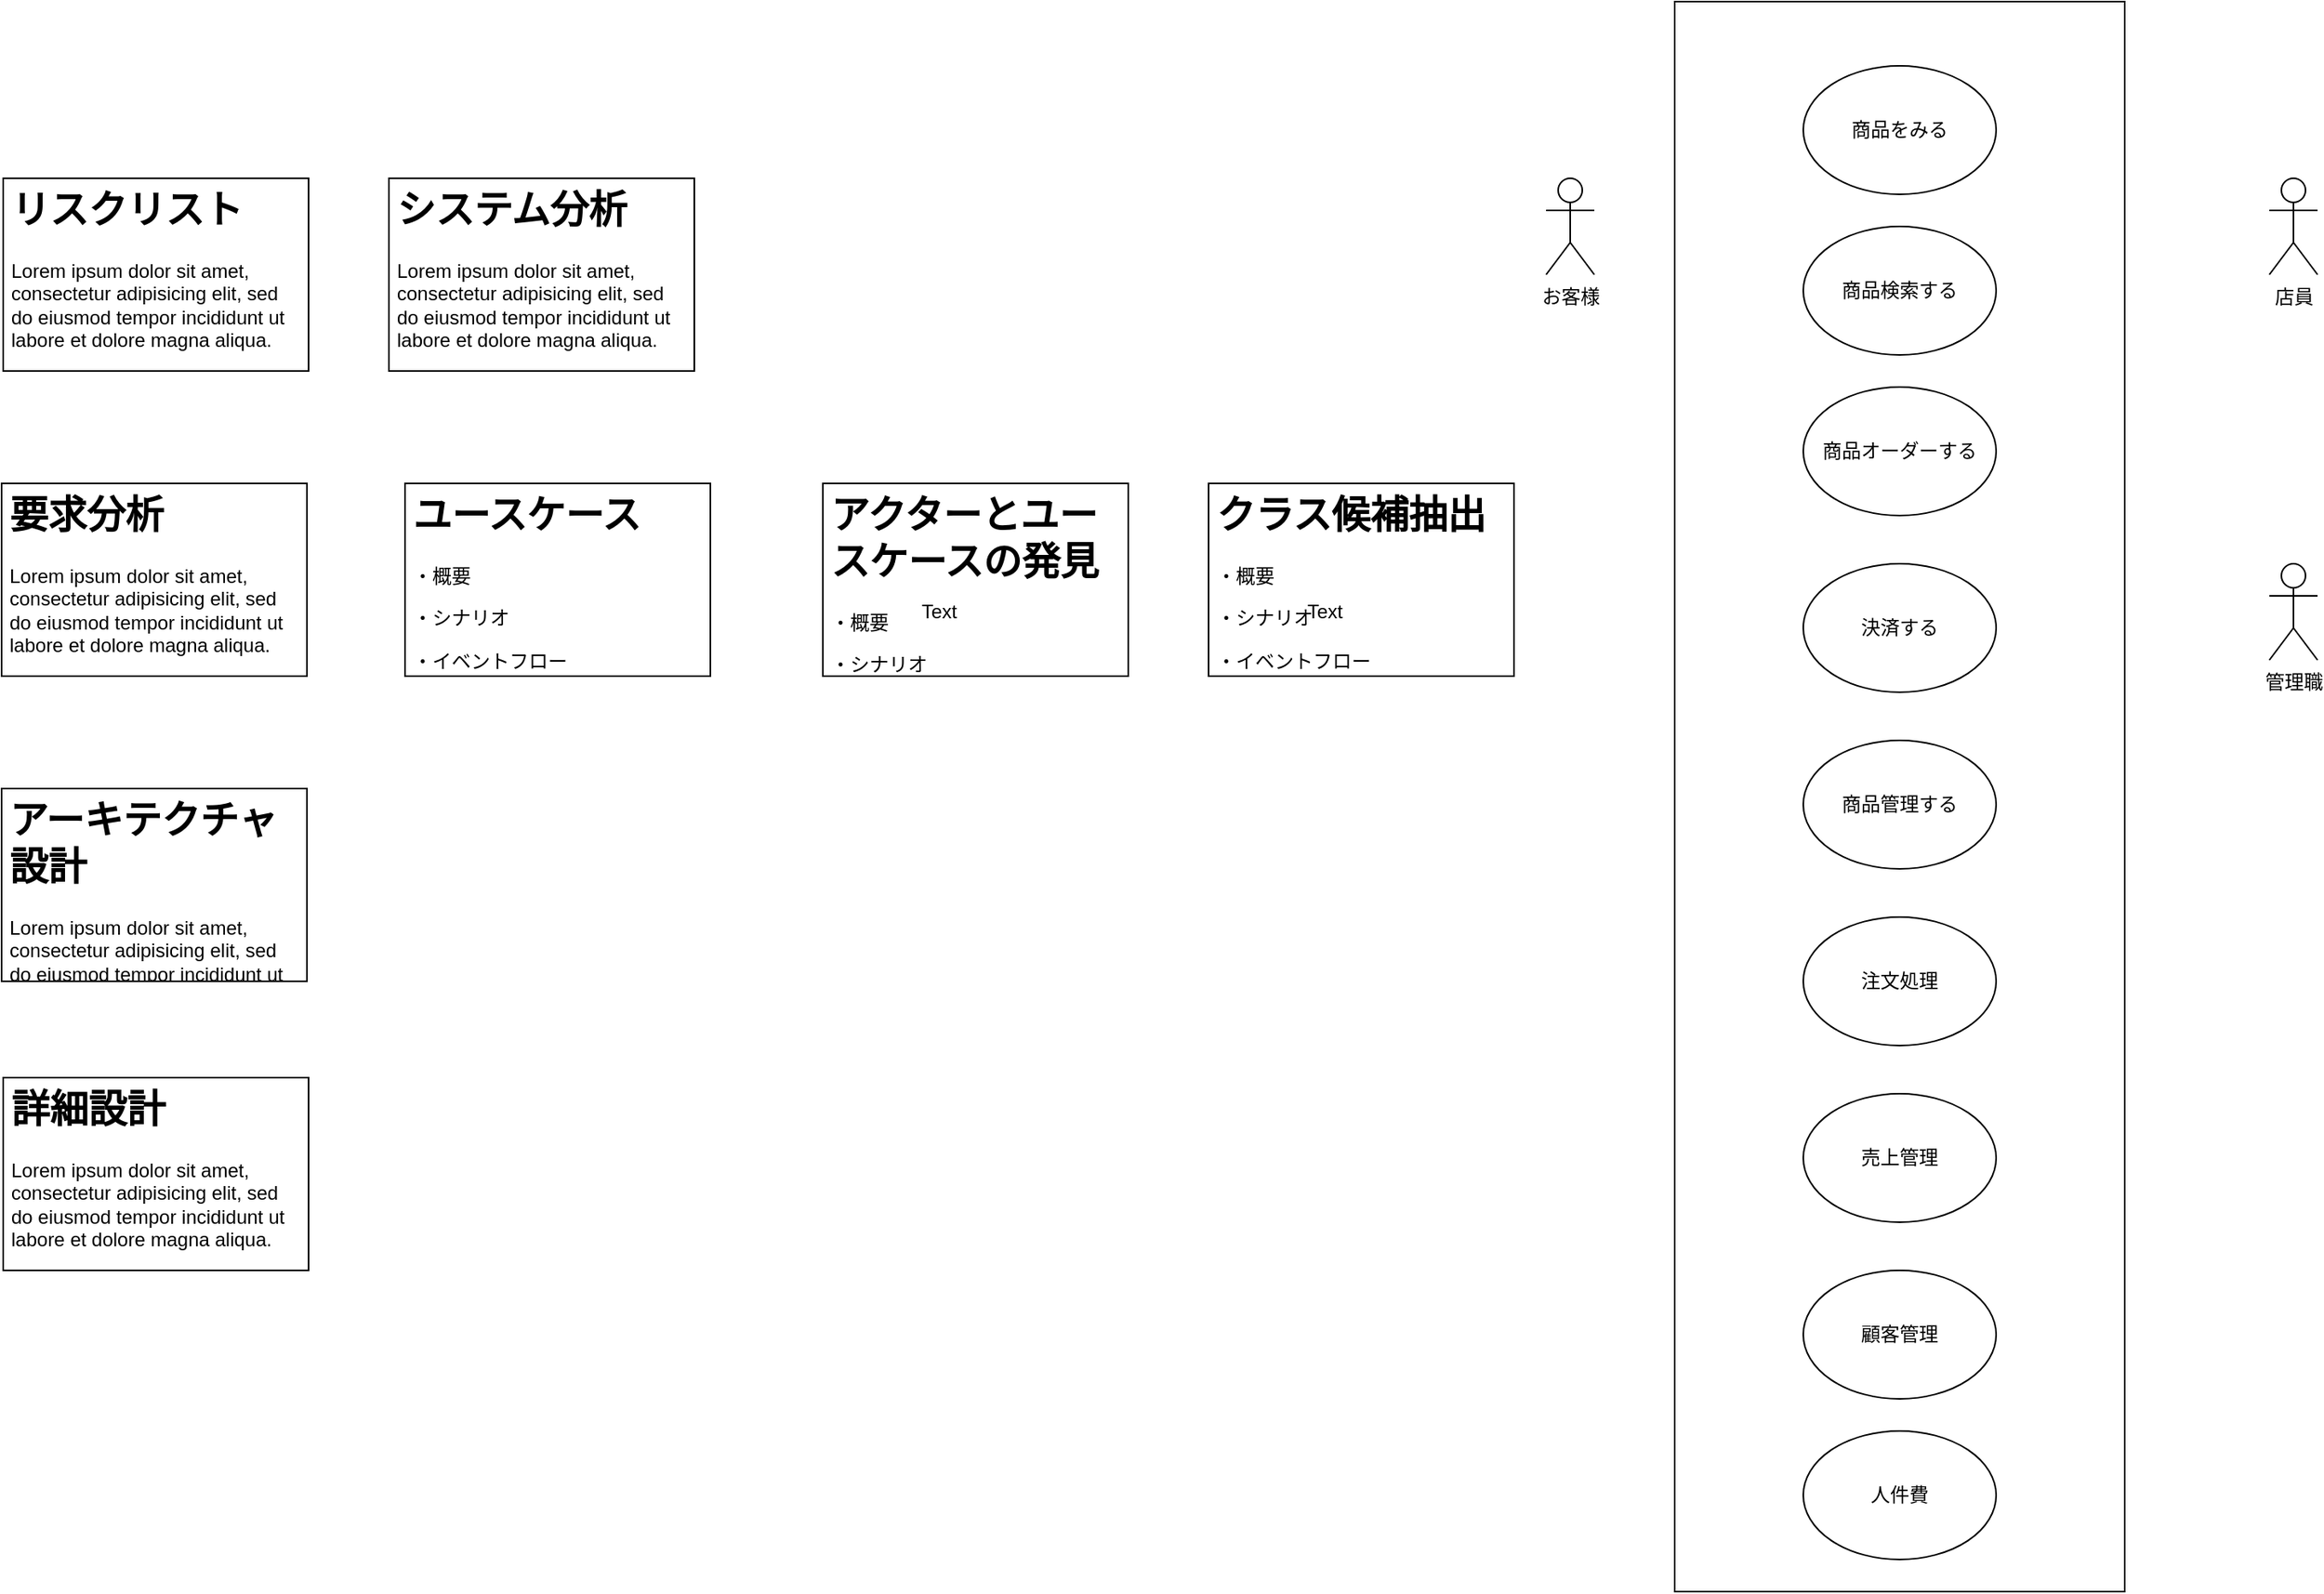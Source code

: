 <mxfile version="14.1.8" type="device" pages="5"><diagram id="RD39LlbP6N74SqBgl2XR" name="ユースケース検討"><mxGraphModel dx="2374" dy="1703" grid="1" gridSize="10" guides="1" tooltips="1" connect="1" arrows="1" fold="1" page="1" pageScale="1" pageWidth="827" pageHeight="1169" math="0" shadow="0"><root><mxCell id="Th6NA7-Ue06CJlFIZK2E-0"/><mxCell id="Th6NA7-Ue06CJlFIZK2E-1" parent="Th6NA7-Ue06CJlFIZK2E-0"/><mxCell id="Th6NA7-Ue06CJlFIZK2E-2" value="&lt;h1&gt;リスクリスト&lt;/h1&gt;&lt;p&gt;Lorem ipsum dolor sit amet, consectetur adipisicing elit, sed do eiusmod tempor incididunt ut labore et dolore magna aliqua.&lt;/p&gt;" style="text;html=1;spacing=5;spacingTop=-20;whiteSpace=wrap;overflow=hidden;rounded=0;strokeColor=#000000;" parent="Th6NA7-Ue06CJlFIZK2E-1" vertex="1"><mxGeometry x="320" y="360" width="190" height="120" as="geometry"/></mxCell><mxCell id="Th6NA7-Ue06CJlFIZK2E-3" value="&lt;h1&gt;要求分析&lt;/h1&gt;&lt;p&gt;Lorem ipsum dolor sit amet, consectetur adipisicing elit, sed do eiusmod tempor incididunt ut labore et dolore magna aliqua.&lt;/p&gt;" style="text;html=1;spacing=5;spacingTop=-20;whiteSpace=wrap;overflow=hidden;rounded=0;strokeColor=#000000;" parent="Th6NA7-Ue06CJlFIZK2E-1" vertex="1"><mxGeometry x="319" y="550" width="190" height="120" as="geometry"/></mxCell><mxCell id="Th6NA7-Ue06CJlFIZK2E-4" value="&lt;h1&gt;システム分析&lt;/h1&gt;&lt;p&gt;Lorem ipsum dolor sit amet, consectetur adipisicing elit, sed do eiusmod tempor incididunt ut labore et dolore magna aliqua.&lt;/p&gt;" style="text;html=1;spacing=5;spacingTop=-20;whiteSpace=wrap;overflow=hidden;rounded=0;strokeColor=#000000;" parent="Th6NA7-Ue06CJlFIZK2E-1" vertex="1"><mxGeometry x="560" y="360" width="190" height="120" as="geometry"/></mxCell><mxCell id="Th6NA7-Ue06CJlFIZK2E-5" value="&lt;h1&gt;アーキテクチャ設計&lt;/h1&gt;&lt;p&gt;Lorem ipsum dolor sit amet, consectetur adipisicing elit, sed do eiusmod tempor incididunt ut labore et dolore magna aliqua.&lt;/p&gt;" style="text;html=1;spacing=5;spacingTop=-20;whiteSpace=wrap;overflow=hidden;rounded=0;strokeColor=#000000;" parent="Th6NA7-Ue06CJlFIZK2E-1" vertex="1"><mxGeometry x="319" y="740" width="190" height="120" as="geometry"/></mxCell><mxCell id="Th6NA7-Ue06CJlFIZK2E-6" value="&lt;h1&gt;詳細設計&lt;/h1&gt;&lt;p&gt;Lorem ipsum dolor sit amet, consectetur adipisicing elit, sed do eiusmod tempor incididunt ut labore et dolore magna aliqua.&lt;/p&gt;" style="text;html=1;spacing=5;spacingTop=-20;whiteSpace=wrap;overflow=hidden;rounded=0;strokeColor=#000000;" parent="Th6NA7-Ue06CJlFIZK2E-1" vertex="1"><mxGeometry x="320" y="920" width="190" height="120" as="geometry"/></mxCell><mxCell id="Th6NA7-Ue06CJlFIZK2E-7" value="&lt;h1&gt;ユースケース&lt;/h1&gt;&lt;p&gt;・概要&lt;/p&gt;&lt;p&gt;・シナリオ&lt;/p&gt;&lt;p&gt;・イベントフロー&lt;/p&gt;" style="text;html=1;spacing=5;spacingTop=-20;whiteSpace=wrap;overflow=hidden;rounded=0;strokeColor=#000000;" parent="Th6NA7-Ue06CJlFIZK2E-1" vertex="1"><mxGeometry x="570" y="550" width="190" height="120" as="geometry"/></mxCell><mxCell id="Th6NA7-Ue06CJlFIZK2E-8" value="&lt;h1&gt;アクターとユースケースの発見&lt;/h1&gt;&lt;p&gt;・概要&lt;/p&gt;&lt;p&gt;・シナリオ&lt;/p&gt;&lt;p&gt;・イベントフロー&lt;/p&gt;" style="text;html=1;spacing=5;spacingTop=-20;whiteSpace=wrap;overflow=hidden;rounded=0;strokeColor=#000000;" parent="Th6NA7-Ue06CJlFIZK2E-1" vertex="1"><mxGeometry x="830" y="550" width="190" height="120" as="geometry"/></mxCell><mxCell id="Th6NA7-Ue06CJlFIZK2E-9" value="Text" style="text;html=1;align=center;verticalAlign=middle;resizable=0;points=[];autosize=1;" parent="Th6NA7-Ue06CJlFIZK2E-8" vertex="1"><mxGeometry x="52" y="70" width="40" height="20" as="geometry"/></mxCell><mxCell id="Th6NA7-Ue06CJlFIZK2E-10" value="&lt;h1&gt;クラス候補抽出&lt;/h1&gt;&lt;p&gt;・概要&lt;/p&gt;&lt;p&gt;・シナリオ&lt;/p&gt;&lt;p&gt;・イベントフロー&lt;/p&gt;" style="text;html=1;spacing=5;spacingTop=-20;whiteSpace=wrap;overflow=hidden;rounded=0;strokeColor=#000000;" parent="Th6NA7-Ue06CJlFIZK2E-1" vertex="1"><mxGeometry x="1070" y="550" width="190" height="120" as="geometry"/></mxCell><mxCell id="Th6NA7-Ue06CJlFIZK2E-11" value="Text" style="text;html=1;align=center;verticalAlign=middle;resizable=0;points=[];autosize=1;" parent="Th6NA7-Ue06CJlFIZK2E-10" vertex="1"><mxGeometry x="52" y="70" width="40" height="20" as="geometry"/></mxCell><mxCell id="p2moLHpeWkS5xHfo95Si-0" value="お客様" style="shape=umlActor;verticalLabelPosition=bottom;verticalAlign=top;html=1;outlineConnect=0;" vertex="1" parent="Th6NA7-Ue06CJlFIZK2E-1"><mxGeometry x="1280" y="360" width="30" height="60" as="geometry"/></mxCell><mxCell id="p2moLHpeWkS5xHfo95Si-1" value="店員" style="shape=umlActor;verticalLabelPosition=bottom;verticalAlign=top;html=1;outlineConnect=0;" vertex="1" parent="Th6NA7-Ue06CJlFIZK2E-1"><mxGeometry x="1730" y="360" width="30" height="60" as="geometry"/></mxCell><mxCell id="p2moLHpeWkS5xHfo95Si-2" value="" style="rounded=0;whiteSpace=wrap;html=1;" vertex="1" parent="Th6NA7-Ue06CJlFIZK2E-1"><mxGeometry x="1360" y="250" width="280" height="990" as="geometry"/></mxCell><mxCell id="p2moLHpeWkS5xHfo95Si-3" value="商品をみる" style="ellipse;whiteSpace=wrap;html=1;" vertex="1" parent="Th6NA7-Ue06CJlFIZK2E-1"><mxGeometry x="1440" y="290" width="120" height="80" as="geometry"/></mxCell><mxCell id="p2moLHpeWkS5xHfo95Si-4" value="商品検索する" style="ellipse;whiteSpace=wrap;html=1;" vertex="1" parent="Th6NA7-Ue06CJlFIZK2E-1"><mxGeometry x="1440" y="390" width="120" height="80" as="geometry"/></mxCell><mxCell id="p2moLHpeWkS5xHfo95Si-5" value="商品オーダーする" style="ellipse;whiteSpace=wrap;html=1;" vertex="1" parent="Th6NA7-Ue06CJlFIZK2E-1"><mxGeometry x="1440" y="490" width="120" height="80" as="geometry"/></mxCell><mxCell id="p2moLHpeWkS5xHfo95Si-6" value="商品管理する" style="ellipse;whiteSpace=wrap;html=1;" vertex="1" parent="Th6NA7-Ue06CJlFIZK2E-1"><mxGeometry x="1440" y="710" width="120" height="80" as="geometry"/></mxCell><mxCell id="p2moLHpeWkS5xHfo95Si-7" value="決済する" style="ellipse;whiteSpace=wrap;html=1;" vertex="1" parent="Th6NA7-Ue06CJlFIZK2E-1"><mxGeometry x="1440" y="600" width="120" height="80" as="geometry"/></mxCell><mxCell id="p2moLHpeWkS5xHfo95Si-8" value="注文処理" style="ellipse;whiteSpace=wrap;html=1;" vertex="1" parent="Th6NA7-Ue06CJlFIZK2E-1"><mxGeometry x="1440" y="820" width="120" height="80" as="geometry"/></mxCell><mxCell id="p2moLHpeWkS5xHfo95Si-10" value="売上管理" style="ellipse;whiteSpace=wrap;html=1;" vertex="1" parent="Th6NA7-Ue06CJlFIZK2E-1"><mxGeometry x="1440" y="930" width="120" height="80" as="geometry"/></mxCell><mxCell id="p2moLHpeWkS5xHfo95Si-11" value="顧客管理" style="ellipse;whiteSpace=wrap;html=1;" vertex="1" parent="Th6NA7-Ue06CJlFIZK2E-1"><mxGeometry x="1440" y="1040" width="120" height="80" as="geometry"/></mxCell><mxCell id="p2moLHpeWkS5xHfo95Si-12" value="人件費" style="ellipse;whiteSpace=wrap;html=1;" vertex="1" parent="Th6NA7-Ue06CJlFIZK2E-1"><mxGeometry x="1440" y="1140" width="120" height="80" as="geometry"/></mxCell><mxCell id="p2moLHpeWkS5xHfo95Si-13" value="管理職" style="shape=umlActor;verticalLabelPosition=bottom;verticalAlign=top;html=1;outlineConnect=0;" vertex="1" parent="Th6NA7-Ue06CJlFIZK2E-1"><mxGeometry x="1730" y="600" width="30" height="60" as="geometry"/></mxCell></root></mxGraphModel></diagram><diagram id="bQgYYQNX-nxQiU0Z4Wsd" name="概念モデル作成（イメージマップ）"><mxGraphModel dx="858" dy="1642" grid="1" gridSize="10" guides="1" tooltips="1" connect="1" arrows="1" fold="1" page="1" pageScale="1" pageWidth="827" pageHeight="1169" math="0" shadow="0"><root><mxCell id="-ZCvLBMvEUweTRKo6Fgd-0"/><mxCell id="-ZCvLBMvEUweTRKo6Fgd-1" parent="-ZCvLBMvEUweTRKo6Fgd-0"/></root></mxGraphModel></diagram><diagram id="UgQ-yUAo2XDvUaQYbGQy" name="要求要件定義"><mxGraphModel dx="2910" dy="1990" grid="1" gridSize="10" guides="1" tooltips="1" connect="1" arrows="1" fold="1" page="1" pageScale="1" pageWidth="827" pageHeight="1169" math="0" shadow="0"><root><mxCell id="0"/><mxCell id="1" parent="0"/><mxCell id="Ky1OyraRm_GsjDHwnzpl-3" value="" style="edgeStyle=orthogonalEdgeStyle;rounded=0;orthogonalLoop=1;jettySize=auto;html=1;" parent="1" source="Ky1OyraRm_GsjDHwnzpl-1" target="Ky1OyraRm_GsjDHwnzpl-2" edge="1"><mxGeometry relative="1" as="geometry"/></mxCell><mxCell id="Ky1OyraRm_GsjDHwnzpl-1" value="&lt;h1&gt;Web POS System&lt;/h1&gt;&lt;p&gt;Lorem ipsum dolor sit amet, consectetur adipisicing elit, sed do eiusmod tempor incididunt ut labore et dolore magna aliqua.&lt;/p&gt;" style="text;html=1;spacing=5;spacingTop=-20;whiteSpace=wrap;overflow=hidden;rounded=0;strokeColor=#000000;" parent="1" vertex="1"><mxGeometry x="30" y="30" width="190" height="120" as="geometry"/></mxCell><mxCell id="Ky1OyraRm_GsjDHwnzpl-5" value="" style="edgeStyle=orthogonalEdgeStyle;rounded=0;orthogonalLoop=1;jettySize=auto;html=1;" parent="1" source="Ky1OyraRm_GsjDHwnzpl-2" target="Ky1OyraRm_GsjDHwnzpl-4" edge="1"><mxGeometry relative="1" as="geometry"/></mxCell><mxCell id="Ky1OyraRm_GsjDHwnzpl-2" value="&lt;h1&gt;ブラウザUIで稼働するPOSシステムの開発&lt;/h1&gt;&lt;p&gt;Lorem ipsum dolor sit amet, consectetur adipisicing elit, sed do eiusmod tempor incididunt ut labore et dolore magna aliqua.&lt;/p&gt;" style="text;html=1;spacing=5;spacingTop=-20;whiteSpace=wrap;overflow=hidden;rounded=0;strokeColor=#000000;" parent="1" vertex="1"><mxGeometry x="30" y="230" width="190" height="120" as="geometry"/></mxCell><mxCell id="Ky1OyraRm_GsjDHwnzpl-7" value="" style="edgeStyle=orthogonalEdgeStyle;rounded=0;orthogonalLoop=1;jettySize=auto;html=1;" parent="1" source="Ky1OyraRm_GsjDHwnzpl-4" target="Ky1OyraRm_GsjDHwnzpl-6" edge="1"><mxGeometry relative="1" as="geometry"/></mxCell><mxCell id="Ky1OyraRm_GsjDHwnzpl-13" value="" style="edgeStyle=orthogonalEdgeStyle;rounded=0;orthogonalLoop=1;jettySize=auto;html=1;" parent="1" source="Ky1OyraRm_GsjDHwnzpl-4" target="Ky1OyraRm_GsjDHwnzpl-12" edge="1"><mxGeometry relative="1" as="geometry"/></mxCell><mxCell id="Ky1OyraRm_GsjDHwnzpl-4" value="&lt;h1&gt;基本設計&lt;/h1&gt;&lt;p&gt;Lorem ipsum dolor sit amet, consectetur adipisicing elit, sed do eiusmod tempor incididunt ut labore et dolore magna aliqua.&lt;/p&gt;" style="text;html=1;spacing=5;spacingTop=-20;whiteSpace=wrap;overflow=hidden;rounded=0;strokeColor=#000000;" parent="1" vertex="1"><mxGeometry x="30" y="430" width="190" height="120" as="geometry"/></mxCell><mxCell id="Ky1OyraRm_GsjDHwnzpl-9" value="" style="edgeStyle=orthogonalEdgeStyle;rounded=0;orthogonalLoop=1;jettySize=auto;html=1;" parent="1" source="Ky1OyraRm_GsjDHwnzpl-6" target="Ky1OyraRm_GsjDHwnzpl-8" edge="1"><mxGeometry relative="1" as="geometry"/></mxCell><mxCell id="Ky1OyraRm_GsjDHwnzpl-6" value="&lt;h1&gt;UI/UX&lt;/h1&gt;&lt;p&gt;Lorem ipsum dolor sit amet, consectetur adipisicing elit, sed do eiusmod tempor incididunt ut labore et dolore magna aliqua.&lt;/p&gt;" style="text;html=1;spacing=5;spacingTop=-20;whiteSpace=wrap;overflow=hidden;rounded=0;strokeColor=#000000;" parent="1" vertex="1"><mxGeometry x="300" y="430" width="190" height="120" as="geometry"/></mxCell><mxCell id="Ky1OyraRm_GsjDHwnzpl-11" value="" style="edgeStyle=orthogonalEdgeStyle;rounded=0;orthogonalLoop=1;jettySize=auto;html=1;" parent="1" source="Ky1OyraRm_GsjDHwnzpl-8" target="Ky1OyraRm_GsjDHwnzpl-10" edge="1"><mxGeometry relative="1" as="geometry"/></mxCell><mxCell id="Ky1OyraRm_GsjDHwnzpl-8" value="&lt;h1&gt;アプリサーバー&lt;/h1&gt;&lt;p&gt;Lorem ipsum dolor sit amet, consectetur adipisicing elit, sed do eiusmod tempor incididunt ut labore et dolore magna aliqua.&lt;/p&gt;" style="text;html=1;spacing=5;spacingTop=-20;whiteSpace=wrap;overflow=hidden;rounded=0;strokeColor=#000000;" parent="1" vertex="1"><mxGeometry x="570" y="430" width="190" height="120" as="geometry"/></mxCell><mxCell id="Ky1OyraRm_GsjDHwnzpl-10" value="&lt;h1&gt;DB&lt;/h1&gt;&lt;p&gt;Lorem ipsum dolor sit amet, consectetur adipisicing elit, sed do eiusmod tempor incididunt ut labore et dolore magna aliqua.&lt;/p&gt;" style="text;html=1;spacing=5;spacingTop=-20;whiteSpace=wrap;overflow=hidden;rounded=0;strokeColor=#000000;" parent="1" vertex="1"><mxGeometry x="840" y="430" width="190" height="120" as="geometry"/></mxCell><mxCell id="Ky1OyraRm_GsjDHwnzpl-15" value="" style="edgeStyle=orthogonalEdgeStyle;rounded=0;orthogonalLoop=1;jettySize=auto;html=1;" parent="1" source="Ky1OyraRm_GsjDHwnzpl-12" target="Ky1OyraRm_GsjDHwnzpl-14" edge="1"><mxGeometry relative="1" as="geometry"/></mxCell><mxCell id="Ky1OyraRm_GsjDHwnzpl-19" value="" style="edgeStyle=orthogonalEdgeStyle;rounded=0;orthogonalLoop=1;jettySize=auto;html=1;" parent="1" source="Ky1OyraRm_GsjDHwnzpl-12" target="Ky1OyraRm_GsjDHwnzpl-18" edge="1"><mxGeometry relative="1" as="geometry"/></mxCell><mxCell id="Ky1OyraRm_GsjDHwnzpl-12" value="&lt;h1&gt;要件定義&lt;/h1&gt;&lt;p&gt;Lorem ipsum dolor sit amet, consectetur adipisicing elit, sed do eiusmod tempor incididunt ut labore et dolore magna aliqua.&lt;/p&gt;" style="text;html=1;spacing=5;spacingTop=-20;whiteSpace=wrap;overflow=hidden;rounded=0;strokeColor=#000000;" parent="1" vertex="1"><mxGeometry x="30" y="630" width="190" height="120" as="geometry"/></mxCell><mxCell id="Ky1OyraRm_GsjDHwnzpl-17" value="" style="edgeStyle=orthogonalEdgeStyle;rounded=0;orthogonalLoop=1;jettySize=auto;html=1;" parent="1" source="Ky1OyraRm_GsjDHwnzpl-14" target="Ky1OyraRm_GsjDHwnzpl-16" edge="1"><mxGeometry relative="1" as="geometry"/></mxCell><mxCell id="Ky1OyraRm_GsjDHwnzpl-14" value="&lt;h1&gt;機能設計&lt;/h1&gt;&lt;p&gt;Lorem ipsum dolor sit amet, consectetur adipisicing elit, sed do eiusmod tempor incididunt ut labore et dolore magna aliqua.&lt;/p&gt;" style="text;html=1;spacing=5;spacingTop=-20;whiteSpace=wrap;overflow=hidden;rounded=0;strokeColor=#000000;" parent="1" vertex="1"><mxGeometry x="30" y="830" width="190" height="120" as="geometry"/></mxCell><mxCell id="Ky1OyraRm_GsjDHwnzpl-16" value="&lt;h1&gt;仕様設計&lt;/h1&gt;&lt;p&gt;Lorem ipsum dolor sit amet, consectetur adipisicing elit, sed do eiusmod tempor incididunt ut labore et dolore magna aliqua.&lt;/p&gt;" style="text;html=1;spacing=5;spacingTop=-20;whiteSpace=wrap;overflow=hidden;rounded=0;strokeColor=#000000;" parent="1" vertex="1"><mxGeometry x="30" y="1030" width="190" height="120" as="geometry"/></mxCell><mxCell id="Ky1OyraRm_GsjDHwnzpl-21" value="" style="edgeStyle=orthogonalEdgeStyle;rounded=0;orthogonalLoop=1;jettySize=auto;html=1;" parent="1" source="Ky1OyraRm_GsjDHwnzpl-18" target="Ky1OyraRm_GsjDHwnzpl-20" edge="1"><mxGeometry relative="1" as="geometry"/></mxCell><mxCell id="Ky1OyraRm_GsjDHwnzpl-18" value="&lt;h1&gt;ブラウザベース&lt;/h1&gt;&lt;p&gt;Lorem ipsum dolor sit amet, consectetur adipisicing elit, sed do eiusmod tempor incididunt ut labore et dolore magna aliqua.&lt;/p&gt;" style="text;html=1;spacing=5;spacingTop=-20;whiteSpace=wrap;overflow=hidden;rounded=0;strokeColor=#000000;" parent="1" vertex="1"><mxGeometry x="300" y="630" width="190" height="120" as="geometry"/></mxCell><mxCell id="Ky1OyraRm_GsjDHwnzpl-23" value="" style="edgeStyle=orthogonalEdgeStyle;rounded=0;orthogonalLoop=1;jettySize=auto;html=1;" parent="1" source="Ky1OyraRm_GsjDHwnzpl-20" target="Ky1OyraRm_GsjDHwnzpl-22" edge="1"><mxGeometry relative="1" as="geometry"/></mxCell><mxCell id="Ky1OyraRm_GsjDHwnzpl-20" value="&lt;h1&gt;お店も客も使える&lt;/h1&gt;&lt;p&gt;Lorem ipsum dolor sit amet, consectetur adipisicing elit, sed do eiusmod tempor incididunt ut labore et dolore magna aliqua.&lt;/p&gt;" style="text;html=1;spacing=5;spacingTop=-20;whiteSpace=wrap;overflow=hidden;rounded=0;strokeColor=#000000;" parent="1" vertex="1"><mxGeometry x="570" y="630" width="190" height="120" as="geometry"/></mxCell><mxCell id="Ky1OyraRm_GsjDHwnzpl-22" value="&lt;h1&gt;物品オーダーの受け渡しと決済方法&lt;/h1&gt;&lt;p&gt;Lorem ipsum dolor sit amet, consectetur adipisicing elit, sed do eiusmod tempor incididunt ut labore et dolore magna aliqua.&lt;/p&gt;" style="text;html=1;spacing=5;spacingTop=-20;whiteSpace=wrap;overflow=hidden;rounded=0;strokeColor=#000000;" parent="1" vertex="1"><mxGeometry x="840" y="630" width="190" height="120" as="geometry"/></mxCell><mxCell id="uhw3_Jv87JNYIfwFor__-1" value="" style="shape=table;html=1;whiteSpace=wrap;startSize=0;container=1;collapsible=0;childLayout=tableLayout;fontSize=21;" parent="1" vertex="1"><mxGeometry x="-750" y="-950" width="598" height="440" as="geometry"/></mxCell><mxCell id="uhw3_Jv87JNYIfwFor__-2" value="" style="shape=partialRectangle;html=1;whiteSpace=wrap;collapsible=0;dropTarget=0;pointerEvents=0;fillColor=none;top=0;left=0;bottom=0;right=0;points=[[0,0.5],[1,0.5]];portConstraint=eastwest;" parent="uhw3_Jv87JNYIfwFor__-1" vertex="1"><mxGeometry width="598" height="220" as="geometry"/></mxCell><mxCell id="uhw3_Jv87JNYIfwFor__-3" value="&lt;font style=&quot;font-size: 24px&quot;&gt;Strong&lt;/font&gt;" style="shape=partialRectangle;html=1;whiteSpace=wrap;connectable=0;fillColor=none;top=0;left=0;bottom=0;right=0;overflow=hidden;fontSize=14;" parent="uhw3_Jv87JNYIfwFor__-2" vertex="1"><mxGeometry width="299" height="220" as="geometry"/></mxCell><mxCell id="uhw3_Jv87JNYIfwFor__-4" value="&lt;font style=&quot;font-size: 24px&quot;&gt;Weakness&lt;/font&gt;" style="shape=partialRectangle;html=1;whiteSpace=wrap;connectable=0;fillColor=none;top=0;left=0;bottom=0;right=0;overflow=hidden;fontSize=14;" parent="uhw3_Jv87JNYIfwFor__-2" vertex="1"><mxGeometry x="299" width="299" height="220" as="geometry"/></mxCell><mxCell id="uhw3_Jv87JNYIfwFor__-6" value="" style="shape=partialRectangle;html=1;whiteSpace=wrap;collapsible=0;dropTarget=0;pointerEvents=0;fillColor=none;top=0;left=0;bottom=0;right=0;points=[[0,0.5],[1,0.5]];portConstraint=eastwest;" parent="uhw3_Jv87JNYIfwFor__-1" vertex="1"><mxGeometry y="220" width="598" height="220" as="geometry"/></mxCell><mxCell id="uhw3_Jv87JNYIfwFor__-7" value="&lt;font style=&quot;font-size: 24px&quot;&gt;Opotunity&lt;/font&gt;" style="shape=partialRectangle;html=1;whiteSpace=wrap;connectable=0;fillColor=none;top=0;left=0;bottom=0;right=0;overflow=hidden;fontSize=14;" parent="uhw3_Jv87JNYIfwFor__-6" vertex="1"><mxGeometry width="299" height="220" as="geometry"/></mxCell><mxCell id="uhw3_Jv87JNYIfwFor__-8" value="&lt;font style=&quot;font-size: 24px&quot;&gt;Threat&lt;/font&gt;" style="shape=partialRectangle;html=1;whiteSpace=wrap;connectable=0;fillColor=none;top=0;left=0;bottom=0;right=0;overflow=hidden;fontSize=14;" parent="uhw3_Jv87JNYIfwFor__-6" vertex="1"><mxGeometry x="299" width="299" height="220" as="geometry"/></mxCell><mxCell id="uhw3_Jv87JNYIfwFor__-16" value="&lt;h1&gt;ブラウザだけ&lt;/h1&gt;&lt;p&gt;Lorem ipsum dolor sit amet, consectetur adipisicing elit, sed do eiusmod tempor incididunt ut labore et dolore magna aliqua.&lt;/p&gt;" style="text;html=1;spacing=5;spacingTop=-20;whiteSpace=wrap;overflow=hidden;rounded=0;strokeColor=#000000;" parent="1" vertex="1"><mxGeometry x="-710" y="50" width="170" height="90" as="geometry"/></mxCell><mxCell id="uhw3_Jv87JNYIfwFor__-17" value="&lt;h1&gt;決済&lt;/h1&gt;&lt;p&gt;Lorem ipsum dolor sit amet, consectetur adipisicing elit, sed do eiusmod tempor incididunt ut labore et dolore magna aliqua.&lt;/p&gt;" style="text;html=1;spacing=5;spacingTop=-20;whiteSpace=wrap;overflow=hidden;rounded=0;strokeColor=#000000;" parent="1" vertex="1"><mxGeometry x="-910" y="200" width="170" height="90" as="geometry"/></mxCell><mxCell id="uhw3_Jv87JNYIfwFor__-18" value="&lt;h1&gt;現金を使わないから&lt;/h1&gt;&lt;p&gt;Lorem ipsum dolor sit amet, consectetur adipisicing elit, sed do eiusmod tempor incididunt ut labore et dolore magna aliqua.&lt;/p&gt;" style="text;html=1;spacing=5;spacingTop=-20;whiteSpace=wrap;overflow=hidden;rounded=0;strokeColor=#000000;" parent="1" vertex="1"><mxGeometry x="-910" y="50" width="170" height="90" as="geometry"/></mxCell><mxCell id="uhw3_Jv87JNYIfwFor__-28" value="" style="edgeStyle=orthogonalEdgeStyle;rounded=0;orthogonalLoop=1;jettySize=auto;html=1;" parent="1" source="uhw3_Jv87JNYIfwFor__-21" target="uhw3_Jv87JNYIfwFor__-27" edge="1"><mxGeometry relative="1" as="geometry"/></mxCell><mxCell id="uhw3_Jv87JNYIfwFor__-32" value="" style="edgeStyle=orthogonalEdgeStyle;rounded=0;orthogonalLoop=1;jettySize=auto;html=1;" parent="1" source="uhw3_Jv87JNYIfwFor__-21" target="uhw3_Jv87JNYIfwFor__-31" edge="1"><mxGeometry relative="1" as="geometry"/></mxCell><mxCell id="uhw3_Jv87JNYIfwFor__-21" value="&lt;h1&gt;在庫管理&lt;/h1&gt;&lt;p&gt;Lorem ipsum dolor sit amet, consectetur adipisicing elit, sed do eiusmod tempor incididunt ut labore et dolore magna aliqua.&lt;/p&gt;" style="text;html=1;spacing=5;spacingTop=-20;whiteSpace=wrap;overflow=hidden;rounded=0;strokeColor=#000000;" parent="1" vertex="1"><mxGeometry x="-1130" y="370" width="170" height="90" as="geometry"/></mxCell><mxCell id="uhw3_Jv87JNYIfwFor__-23" value="&lt;h1&gt;在庫登録の手間&lt;/h1&gt;&lt;p&gt;Lorem ipsum dolor sit amet, consectetur adipisicing elit, sed do eiusmod tempor incididunt ut labore et dolore magna aliqua.&lt;/p&gt;" style="text;html=1;spacing=5;spacingTop=-20;whiteSpace=wrap;overflow=hidden;rounded=0;strokeColor=#000000;" parent="1" vertex="1"><mxGeometry x="-1350" y="370" width="170" height="90" as="geometry"/></mxCell><mxCell id="uhw3_Jv87JNYIfwFor__-25" value="&lt;h1&gt;発注と連動&lt;/h1&gt;&lt;p&gt;Lorem ipsum dolor sit amet, consectetur adipisicing elit, sed do eiusmod tempor incididunt ut labore et dolore magna aliqua.&lt;/p&gt;" style="text;html=1;spacing=5;spacingTop=-20;whiteSpace=wrap;overflow=hidden;rounded=0;strokeColor=#000000;" parent="1" vertex="1"><mxGeometry x="-1350" y="230" width="170" height="90" as="geometry"/></mxCell><mxCell id="uhw3_Jv87JNYIfwFor__-30" value="" style="edgeStyle=orthogonalEdgeStyle;rounded=0;orthogonalLoop=1;jettySize=auto;html=1;" parent="1" source="uhw3_Jv87JNYIfwFor__-27" target="uhw3_Jv87JNYIfwFor__-29" edge="1"><mxGeometry relative="1" as="geometry"/></mxCell><mxCell id="uhw3_Jv87JNYIfwFor__-27" value="&lt;h1&gt;会計のしやすさ&lt;/h1&gt;&lt;p&gt;Lorem ipsum dolor sit amet, consectetur adipisicing elit, sed do eiusmod tempor incididunt ut labore et dolore magna aliqua.&lt;/p&gt;" style="text;html=1;spacing=5;spacingTop=-20;whiteSpace=wrap;overflow=hidden;rounded=0;strokeColor=#000000;" parent="1" vertex="1"><mxGeometry x="-910" y="370" width="170" height="90" as="geometry"/></mxCell><mxCell id="uhw3_Jv87JNYIfwFor__-29" value="&lt;h1&gt;受注しやすさ&lt;/h1&gt;&lt;p&gt;Lorem ipsum dolor sit amet, consectetur adipisicing elit, sed do eiusmod tempor incididunt ut labore et dolore magna aliqua.&lt;/p&gt;" style="text;html=1;spacing=5;spacingTop=-20;whiteSpace=wrap;overflow=hidden;rounded=0;strokeColor=#000000;" parent="1" vertex="1"><mxGeometry x="-680" y="370" width="170" height="90" as="geometry"/></mxCell><mxCell id="uhw3_Jv87JNYIfwFor__-34" value="" style="edgeStyle=orthogonalEdgeStyle;rounded=0;orthogonalLoop=1;jettySize=auto;html=1;" parent="1" source="uhw3_Jv87JNYIfwFor__-31" target="uhw3_Jv87JNYIfwFor__-33" edge="1"><mxGeometry relative="1" as="geometry"/></mxCell><mxCell id="uhw3_Jv87JNYIfwFor__-31" value="&lt;h1&gt;会計と結びつく&lt;/h1&gt;&lt;p&gt;Lorem ipsum dolor sit amet, consectetur adipisicing elit, sed do eiusmod tempor incididunt ut labore et dolore magna aliqua.&lt;/p&gt;" style="text;html=1;spacing=5;spacingTop=-20;whiteSpace=wrap;overflow=hidden;rounded=0;strokeColor=#000000;" parent="1" vertex="1"><mxGeometry x="-1130" y="540" width="170" height="90" as="geometry"/></mxCell><mxCell id="uhw3_Jv87JNYIfwFor__-36" value="" style="edgeStyle=orthogonalEdgeStyle;rounded=0;orthogonalLoop=1;jettySize=auto;html=1;" parent="1" source="uhw3_Jv87JNYIfwFor__-33" target="uhw3_Jv87JNYIfwFor__-35" edge="1"><mxGeometry relative="1" as="geometry"/></mxCell><mxCell id="uhw3_Jv87JNYIfwFor__-38" value="" style="edgeStyle=orthogonalEdgeStyle;rounded=0;orthogonalLoop=1;jettySize=auto;html=1;" parent="1" source="uhw3_Jv87JNYIfwFor__-33" target="uhw3_Jv87JNYIfwFor__-37" edge="1"><mxGeometry relative="1" as="geometry"/></mxCell><mxCell id="uhw3_Jv87JNYIfwFor__-33" value="&lt;h1&gt;人件費&lt;/h1&gt;&lt;p&gt;Lorem ipsum dolor sit amet, consectetur adipisicing elit, sed do eiusmod tempor incididunt ut labore et dolore magna aliqua.&lt;/p&gt;" style="text;html=1;spacing=5;spacingTop=-20;whiteSpace=wrap;overflow=hidden;rounded=0;strokeColor=#000000;" parent="1" vertex="1"><mxGeometry x="-1130" y="710" width="170" height="90" as="geometry"/></mxCell><mxCell id="uhw3_Jv87JNYIfwFor__-35" value="&lt;h1&gt;シフト機能&lt;/h1&gt;&lt;p&gt;Lorem ipsum dolor sit amet, consectetur adipisicing elit, sed do eiusmod tempor incididunt ut labore et dolore magna aliqua.&lt;/p&gt;" style="text;html=1;spacing=5;spacingTop=-20;whiteSpace=wrap;overflow=hidden;rounded=0;strokeColor=#000000;" parent="1" vertex="1"><mxGeometry x="-1130" y="880" width="170" height="90" as="geometry"/></mxCell><mxCell id="uhw3_Jv87JNYIfwFor__-37" value="&lt;h1&gt;給与計算&lt;/h1&gt;&lt;p&gt;Lorem ipsum dolor sit amet, consectetur adipisicing elit, sed do eiusmod tempor incididunt ut labore et dolore magna aliqua.&lt;/p&gt;" style="text;html=1;spacing=5;spacingTop=-20;whiteSpace=wrap;overflow=hidden;rounded=0;strokeColor=#000000;" parent="1" vertex="1"><mxGeometry x="-1380" y="710" width="170" height="90" as="geometry"/></mxCell><mxCell id="uhw3_Jv87JNYIfwFor__-39" value="&lt;h1&gt;まずはPOSシステムを作ってしまおう&lt;/h1&gt;&lt;p&gt;Lorem ipsum dolor sit amet, consectetur adipisicing elit, sed do eiusmod tempor incididunt ut labore et dolore magna aliqua.&lt;/p&gt;" style="text;html=1;spacing=5;spacingTop=-20;whiteSpace=wrap;overflow=hidden;rounded=0;strokeColor=#000000;" parent="1" vertex="1"><mxGeometry x="1140" y="35" width="190" height="120" as="geometry"/></mxCell><mxCell id="k2u882zxqynyn30PkiXZ-1" value="&lt;h1&gt;SWOT分析&lt;/h1&gt;&lt;p&gt;Lorem ipsum dolor sit amet, consectetur adipisicing elit, sed do eiusmod tempor incididunt ut labore et dolore magna aliqua.&lt;/p&gt;" style="text;html=1;fillColor=none;spacing=5;spacingTop=-20;whiteSpace=wrap;overflow=hidden;rounded=0;fontSize=14;strokeColor=#000000;" parent="1" vertex="1"><mxGeometry x="-790" y="-1050" width="190" height="120" as="geometry"/></mxCell><mxCell id="k2u882zxqynyn30PkiXZ-2" value="&lt;h1&gt;MECE分析&lt;/h1&gt;&lt;p&gt;Lorem ipsum dolor sit amet, consectetur adipisicing elit, sed do eiusmod tempor incididunt ut labore et dolore magna aliqua.&lt;/p&gt;" style="text;html=1;fillColor=none;spacing=5;spacingTop=-20;whiteSpace=wrap;overflow=hidden;rounded=0;fontSize=14;strokeColor=#000000;" parent="1" vertex="1"><mxGeometry x="-1630" y="-1050" width="190" height="120" as="geometry"/></mxCell><mxCell id="k2u882zxqynyn30PkiXZ-3" value="&lt;h1&gt;ロジックツリー&lt;/h1&gt;&lt;p&gt;Lorem ipsum dolor sit amet, consectetur adipisicing elit, sed do eiusmod tempor incididunt ut labore et dolore magna aliqua.&lt;/p&gt;" style="text;html=1;fillColor=none;spacing=5;spacingTop=-20;whiteSpace=wrap;overflow=hidden;rounded=0;fontSize=14;strokeColor=#000000;" parent="1" vertex="1"><mxGeometry x="90" y="-1050" width="190" height="120" as="geometry"/></mxCell><mxCell id="k2u882zxqynyn30PkiXZ-4" value="&lt;h1&gt;KJ法&lt;/h1&gt;&lt;p&gt;Lorem ipsum dolor sit amet, consectetur adipisicing elit, sed do eiusmod tempor incididunt ut labore et dolore magna aliqua.&lt;/p&gt;" style="text;html=1;fillColor=none;spacing=5;spacingTop=-20;whiteSpace=wrap;overflow=hidden;rounded=0;fontSize=14;strokeColor=#000000;" parent="1" vertex="1"><mxGeometry x="360" y="-1050" width="190" height="120" as="geometry"/></mxCell><mxCell id="k2u882zxqynyn30PkiXZ-5" value="&lt;h1&gt;マトリックス&lt;/h1&gt;&lt;p&gt;Lorem ipsum dolor sit amet, consectetur adipisicing elit, sed do eiusmod tempor incididunt ut labore et dolore magna aliqua.&lt;/p&gt;" style="text;html=1;fillColor=none;spacing=5;spacingTop=-20;whiteSpace=wrap;overflow=hidden;rounded=0;fontSize=14;strokeColor=#000000;" parent="1" vertex="1"><mxGeometry x="90" y="-880" width="190" height="120" as="geometry"/></mxCell><mxCell id="k2u882zxqynyn30PkiXZ-6" value="&lt;h1&gt;５W1H&lt;/h1&gt;&lt;p&gt;Lorem ipsum dolor sit amet, consectetur adipisicing elit, sed do eiusmod tempor incididunt ut labore et dolore magna aliqua.&lt;/p&gt;" style="text;html=1;fillColor=none;spacing=5;spacingTop=-20;whiteSpace=wrap;overflow=hidden;rounded=0;fontSize=14;strokeColor=#000000;" parent="1" vertex="1"><mxGeometry x="90" y="-720" width="190" height="120" as="geometry"/></mxCell><mxCell id="k2u882zxqynyn30PkiXZ-8" value="&lt;h1&gt;PPM&lt;/h1&gt;&lt;p&gt;Lorem ipsum dolor sit amet, consectetur adipisicing elit, sed do eiusmod tempor incididunt ut labore et dolore magna aliqua.&lt;/p&gt;" style="text;html=1;fillColor=none;spacing=5;spacingTop=-20;whiteSpace=wrap;overflow=hidden;rounded=0;fontSize=14;strokeColor=#000000;" parent="1" vertex="1"><mxGeometry x="-800" y="-460" width="190" height="120" as="geometry"/></mxCell><mxCell id="k2u882zxqynyn30PkiXZ-10" value="&lt;h1&gt;タギング&lt;/h1&gt;&lt;p&gt;Lorem ipsum dolor sit amet, consectetur adipisicing elit, sed do eiusmod tempor incididunt ut labore et dolore magna aliqua.&lt;/p&gt;" style="text;html=1;fillColor=none;spacing=5;spacingTop=-20;whiteSpace=wrap;overflow=hidden;rounded=0;fontSize=14;strokeColor=#000000;" parent="1" vertex="1"><mxGeometry x="600" y="-1050" width="190" height="120" as="geometry"/></mxCell><mxCell id="k2u882zxqynyn30PkiXZ-11" value="&lt;h1&gt;マインドマップ&lt;/h1&gt;&lt;p&gt;Lorem ipsum dolor sit amet, consectetur adipisicing elit, sed do eiusmod tempor incididunt ut labore et dolore magna aliqua.&lt;/p&gt;" style="text;html=1;fillColor=none;spacing=5;spacingTop=-20;whiteSpace=wrap;overflow=hidden;rounded=0;fontSize=14;strokeColor=#000000;" parent="1" vertex="1"><mxGeometry x="850" y="-1050" width="190" height="120" as="geometry"/></mxCell><mxCell id="k2u882zxqynyn30PkiXZ-12" value="&lt;h1&gt;４P3C&lt;/h1&gt;&lt;p&gt;Lorem ipsum dolor sit amet, consectetur adipisicing elit, sed do eiusmod tempor incididunt ut labore et dolore magna aliqua.&lt;/p&gt;" style="text;html=1;fillColor=none;spacing=5;spacingTop=-20;whiteSpace=wrap;overflow=hidden;rounded=0;fontSize=14;strokeColor=#000000;" parent="1" vertex="1"><mxGeometry x="360" y="-720" width="190" height="120" as="geometry"/></mxCell><mxCell id="k2u882zxqynyn30PkiXZ-13" value="&lt;h1&gt;QC7つ道具&lt;/h1&gt;&lt;p&gt;Lorem ipsum dolor sit amet, consectetur adipisicing elit, sed do eiusmod tempor incididunt ut labore et dolore magna aliqua.&lt;/p&gt;" style="text;html=1;fillColor=none;spacing=5;spacingTop=-20;whiteSpace=wrap;overflow=hidden;rounded=0;fontSize=14;strokeColor=#000000;" parent="1" vertex="1"><mxGeometry x="650" y="-720" width="190" height="120" as="geometry"/></mxCell><mxCell id="k2u882zxqynyn30PkiXZ-14" value="Text" style="text;html=1;align=center;verticalAlign=middle;resizable=0;points=[];autosize=1;fontSize=14;" parent="k2u882zxqynyn30PkiXZ-13" vertex="1"><mxGeometry x="67" y="88" width="40" height="20" as="geometry"/></mxCell><mxCell id="k2u882zxqynyn30PkiXZ-15" value="&lt;h1&gt;i-TRIZ&lt;/h1&gt;&lt;p&gt;Lorem ipsum dolor sit amet, consectetur adipisicing elit, sed do eiusmod tempor incididunt ut labore et dolore magna aliqua.&lt;/p&gt;" style="text;html=1;fillColor=none;spacing=5;spacingTop=-20;whiteSpace=wrap;overflow=hidden;rounded=0;fontSize=14;strokeColor=#000000;" parent="1" vertex="1"><mxGeometry x="90" y="-510" width="190" height="120" as="geometry"/></mxCell><mxCell id="T2gEpKo5vx9VvfjgQGi_-3" value="" style="image;html=1;image=img/lib/clip_art/telecommunication/iPhone_128x128.png" parent="1" vertex="1"><mxGeometry x="-2320" y="270" width="80" height="80" as="geometry"/></mxCell><mxCell id="T2gEpKo5vx9VvfjgQGi_-4" value="" style="image;html=1;image=img/lib/clip_art/telecommunication/iPhone_128x128.png" parent="1" vertex="1"><mxGeometry x="-2320" y="120" width="80" height="80" as="geometry"/></mxCell><mxCell id="T2gEpKo5vx9VvfjgQGi_-5" value="" style="image;html=1;image=img/lib/clip_art/people/Waiter_128x128.png" parent="1" vertex="1"><mxGeometry x="-2460" y="120" width="80" height="80" as="geometry"/></mxCell><mxCell id="T2gEpKo5vx9VvfjgQGi_-6" value="" style="image;html=1;image=img/lib/clip_art/people/Worker_Man_128x128.png" parent="1" vertex="1"><mxGeometry x="-2460" y="270" width="80" height="80" as="geometry"/></mxCell><mxCell id="T2gEpKo5vx9VvfjgQGi_-7" value="" style="image;html=1;image=img/lib/clip_art/computers/Laptop_128x128.png" parent="1" vertex="1"><mxGeometry x="-1900" y="135" width="80" height="80" as="geometry"/></mxCell><mxCell id="T2gEpKo5vx9VvfjgQGi_-8" value="" style="image;html=1;image=img/lib/clip_art/computers/Server_Tower_128x128.png" parent="1" vertex="1"><mxGeometry x="-1910" y="560" width="80" height="80" as="geometry"/></mxCell><mxCell id="T2gEpKo5vx9VvfjgQGi_-10" value="" style="endArrow=none;html=1;" parent="1" edge="1"><mxGeometry width="50" height="50" relative="1" as="geometry"><mxPoint x="-2440" y="450" as="sourcePoint"/><mxPoint x="-1670" y="450" as="targetPoint"/></mxGeometry></mxCell><mxCell id="T2gEpKo5vx9VvfjgQGi_-11" value="" style="image;html=1;image=img/lib/clip_art/computers/Printer_128x128.png" parent="1" vertex="1"><mxGeometry x="-1910" y="20" width="80" height="80" as="geometry"/></mxCell><mxCell id="T2gEpKo5vx9VvfjgQGi_-12" value="" style="image;html=1;image=img/lib/clip_art/finance/Coins_128x128.png" parent="1" vertex="1"><mxGeometry x="-2130" y="120" width="80" height="80" as="geometry"/></mxCell><mxCell id="T2gEpKo5vx9VvfjgQGi_-13" value="" style="image;html=1;image=img/lib/clip_art/finance/Shopping_Cart_128x128.png" parent="1" vertex="1"><mxGeometry x="-2130" y="260" width="80" height="80" as="geometry"/></mxCell><mxCell id="T2gEpKo5vx9VvfjgQGi_-14" value="" style="image;html=1;image=img/lib/clip_art/finance/Safe_128x128.png" parent="1" vertex="1"><mxGeometry x="-1900" y="280" width="80" height="80" as="geometry"/></mxCell><mxCell id="T2gEpKo5vx9VvfjgQGi_-15" value="" style="image;html=1;image=img/lib/clip_art/people/Telesales_Woman_128x128.png" parent="1" vertex="1"><mxGeometry x="-1670" y="110" width="80" height="80" as="geometry"/></mxCell><mxCell id="T2gEpKo5vx9VvfjgQGi_-18" value="&lt;h1&gt;FastAPI&lt;/h1&gt;&lt;p&gt;Lorem ipsum dolor sit amet, consectetur adipisicing elit, sed do eiusmod tempor incididunt ut labore et dolore magna aliqua.&lt;/p&gt;" style="text;html=1;spacing=5;spacingTop=-20;whiteSpace=wrap;overflow=hidden;rounded=0;strokeColor=#000000;" parent="1" vertex="1"><mxGeometry x="-2080" y="990" width="170" height="90" as="geometry"/></mxCell><mxCell id="T2gEpKo5vx9VvfjgQGi_-19" value="&lt;h1&gt;MySQL&lt;/h1&gt;&lt;p&gt;Lorem ipsum dolor sit amet, consectetur adipisicing elit, sed do eiusmod tempor incididunt ut labore et dolore magna aliqua.&lt;/p&gt;" style="text;html=1;spacing=5;spacingTop=-20;whiteSpace=wrap;overflow=hidden;rounded=0;strokeColor=#000000;" parent="1" vertex="1"><mxGeometry x="-2080" y="1249" width="170" height="91" as="geometry"/></mxCell><mxCell id="T2gEpKo5vx9VvfjgQGi_-20" value="Text" style="text;html=1;align=center;verticalAlign=middle;resizable=0;points=[];autosize=1;" parent="T2gEpKo5vx9VvfjgQGi_-19" vertex="1"><mxGeometry x="49" y="71" width="40" height="20" as="geometry"/></mxCell><mxCell id="T2gEpKo5vx9VvfjgQGi_-21" value="&lt;h1&gt;Firebase&lt;/h1&gt;&lt;p&gt;Lorem ipsum dolor sit amet, consectetur adipisicing elit, sed do eiusmod tempor incididunt ut labore et dolore magna aliqua.&lt;/p&gt;" style="text;html=1;spacing=5;spacingTop=-20;whiteSpace=wrap;overflow=hidden;rounded=0;strokeColor=#000000;" parent="1" vertex="1"><mxGeometry x="-1870" y="1249" width="170" height="91" as="geometry"/></mxCell><mxCell id="T2gEpKo5vx9VvfjgQGi_-22" value="Text" style="text;html=1;align=center;verticalAlign=middle;resizable=0;points=[];autosize=1;" parent="T2gEpKo5vx9VvfjgQGi_-21" vertex="1"><mxGeometry x="49" y="71" width="40" height="20" as="geometry"/></mxCell><mxCell id="T2gEpKo5vx9VvfjgQGi_-23" value="&lt;h1&gt;React&lt;/h1&gt;&lt;p&gt;Lorem ipsum dolor sit amet, consectetur adipisicing elit, sed do eiusmod tempor incididunt ut labore et dolore magna aliqua.&lt;/p&gt;" style="text;html=1;spacing=5;spacingTop=-20;whiteSpace=wrap;overflow=hidden;rounded=0;strokeColor=#000000;" parent="1" vertex="1"><mxGeometry x="-2080" y="860" width="170" height="90" as="geometry"/></mxCell><mxCell id="T2gEpKo5vx9VvfjgQGi_-24" value="&lt;h1&gt;Vue.js&lt;/h1&gt;&lt;p&gt;Lorem ipsum dolor sit amet, consectetur adipisicing elit, sed do eiusmod tempor incididunt ut labore et dolore magna aliqua.&lt;/p&gt;" style="text;html=1;spacing=5;spacingTop=-20;whiteSpace=wrap;overflow=hidden;rounded=0;strokeColor=#000000;" parent="1" vertex="1"><mxGeometry x="-2290" y="860" width="170" height="90" as="geometry"/></mxCell><mxCell id="T2gEpKo5vx9VvfjgQGi_-25" value="&lt;h1&gt;Flutter&lt;/h1&gt;&lt;p&gt;Lorem ipsum dolor sit amet, consectetur adipisicing elit, sed do eiusmod tempor incididunt ut labore et dolore magna aliqua.&lt;/p&gt;" style="text;html=1;spacing=5;spacingTop=-20;whiteSpace=wrap;overflow=hidden;rounded=0;strokeColor=#000000;" parent="1" vertex="1"><mxGeometry x="-2480" y="860" width="170" height="90" as="geometry"/></mxCell><mxCell id="T2gEpKo5vx9VvfjgQGi_-26" value="&lt;h1&gt;CentOS&lt;/h1&gt;&lt;p&gt;Lorem ipsum dolor sit amet, consectetur adipisicing elit, sed do eiusmod tempor incididunt ut labore et dolore magna aliqua.&lt;/p&gt;" style="text;html=1;spacing=5;spacingTop=-20;whiteSpace=wrap;overflow=hidden;rounded=0;strokeColor=#000000;" parent="1" vertex="1"><mxGeometry x="-2280" y="1370" width="170" height="90" as="geometry"/></mxCell><mxCell id="T2gEpKo5vx9VvfjgQGi_-27" value="&lt;h1&gt;Redhat&lt;/h1&gt;&lt;p&gt;Lorem ipsum dolor sit amet, consectetur adipisicing elit, sed do eiusmod tempor incididunt ut labore et dolore magna aliqua.&lt;/p&gt;" style="text;html=1;spacing=5;spacingTop=-20;whiteSpace=wrap;overflow=hidden;rounded=0;strokeColor=#000000;" parent="1" vertex="1"><mxGeometry x="-2470" y="1370" width="170" height="90" as="geometry"/></mxCell><mxCell id="T2gEpKo5vx9VvfjgQGi_-28" value="&lt;h1&gt;nginx&lt;/h1&gt;&lt;p&gt;Lorem ipsum dolor sit amet, consectetur adipisicing elit, sed do eiusmod tempor incididunt ut labore et dolore magna aliqua.&lt;/p&gt;" style="text;html=1;spacing=5;spacingTop=-20;whiteSpace=wrap;overflow=hidden;rounded=0;strokeColor=#000000;" parent="1" vertex="1"><mxGeometry x="-2080" y="1110" width="170" height="90" as="geometry"/></mxCell><mxCell id="T2gEpKo5vx9VvfjgQGi_-29" value="&lt;h1&gt;AWS&lt;/h1&gt;&lt;p&gt;Lorem ipsum dolor sit amet, consectetur adipisicing elit, sed do eiusmod tempor incididunt ut labore et dolore magna aliqua.&lt;/p&gt;" style="text;html=1;spacing=5;spacingTop=-20;whiteSpace=wrap;overflow=hidden;rounded=0;strokeColor=#000000;" parent="1" vertex="1"><mxGeometry x="-2470" y="1510" width="170" height="90" as="geometry"/></mxCell><mxCell id="T2gEpKo5vx9VvfjgQGi_-30" value="&lt;h1&gt;GCP&lt;/h1&gt;&lt;p&gt;Lorem ipsum dolor sit amet, consectetur adipisicing elit, sed do eiusmod tempor incididunt ut labore et dolore magna aliqua.&lt;/p&gt;" style="text;html=1;spacing=5;spacingTop=-20;whiteSpace=wrap;overflow=hidden;rounded=0;strokeColor=#000000;" parent="1" vertex="1"><mxGeometry x="-2280" y="1510" width="170" height="90" as="geometry"/></mxCell><mxCell id="T2gEpKo5vx9VvfjgQGi_-31" value="&lt;h1&gt;Azure&lt;/h1&gt;&lt;p&gt;Lorem ipsum dolor sit amet, consectetur adipisicing elit, sed do eiusmod tempor incididunt ut labore et dolore magna aliqua.&lt;/p&gt;" style="text;html=1;spacing=5;spacingTop=-20;whiteSpace=wrap;overflow=hidden;rounded=0;strokeColor=#000000;" parent="1" vertex="1"><mxGeometry x="-2090" y="1510" width="170" height="90" as="geometry"/></mxCell><mxCell id="T2gEpKo5vx9VvfjgQGi_-32" value="&lt;h1&gt;Postgre&lt;/h1&gt;&lt;p&gt;Lorem ipsum dolor sit amet, consectetur adipisicing elit, sed do eiusmod tempor incididunt ut labore et dolore magna aliqua.&lt;/p&gt;" style="text;html=1;spacing=5;spacingTop=-20;whiteSpace=wrap;overflow=hidden;rounded=0;strokeColor=#000000;" parent="1" vertex="1"><mxGeometry x="-2280" y="1249" width="170" height="91" as="geometry"/></mxCell><mxCell id="T2gEpKo5vx9VvfjgQGi_-33" value="Text" style="text;html=1;align=center;verticalAlign=middle;resizable=0;points=[];autosize=1;" parent="T2gEpKo5vx9VvfjgQGi_-32" vertex="1"><mxGeometry x="49" y="71" width="40" height="20" as="geometry"/></mxCell><mxCell id="T2gEpKo5vx9VvfjgQGi_-35" value="&lt;h1&gt;SQLalchemy&lt;/h1&gt;&lt;p&gt;Lorem ipsum dolor sit amet, consectetur adipisicing elit, sed do eiusmod tempor incididunt ut labore et dolore magna aliqua.&lt;/p&gt;" style="text;html=1;spacing=5;spacingTop=-20;whiteSpace=wrap;overflow=hidden;rounded=0;strokeColor=#000000;" parent="1" vertex="1"><mxGeometry x="-1880" y="990" width="170" height="90" as="geometry"/></mxCell><mxCell id="T2gEpKo5vx9VvfjgQGi_-36" value="&lt;h1&gt;RasberryPi4&lt;/h1&gt;&lt;p&gt;Lorem ipsum dolor sit amet, consectetur adipisicing elit, sed do eiusmod tempor incididunt ut labore et dolore magna aliqua.&lt;/p&gt;" style="text;html=1;spacing=5;spacingTop=-20;whiteSpace=wrap;overflow=hidden;rounded=0;strokeColor=#000000;" parent="1" vertex="1"><mxGeometry x="-1880" y="860" width="170" height="90" as="geometry"/></mxCell><mxCell id="cZd9q3RK1V44sxTtgbSh-1" value="オーダーしたい" style="shape=callout;whiteSpace=wrap;html=1;perimeter=calloutPerimeter;strokeColor=#000000;" parent="1" vertex="1"><mxGeometry x="-2410" y="230" width="120" height="80" as="geometry"/></mxCell><mxCell id="cZd9q3RK1V44sxTtgbSh-2" value="会計がみたい" style="shape=callout;whiteSpace=wrap;html=1;perimeter=calloutPerimeter;strokeColor=#000000;" parent="1" vertex="1"><mxGeometry x="-2370" y="320" width="120" height="80" as="geometry"/></mxCell><mxCell id="cZd9q3RK1V44sxTtgbSh-3" value="オーダーしたものが見たい" style="shape=callout;whiteSpace=wrap;html=1;perimeter=calloutPerimeter;strokeColor=#000000;" parent="1" vertex="1"><mxGeometry x="-2420" y="380" width="120" height="80" as="geometry"/></mxCell><mxCell id="cZd9q3RK1V44sxTtgbSh-6" value="会計をしたい" style="shape=callout;whiteSpace=wrap;html=1;perimeter=calloutPerimeter;strokeColor=#000000;" parent="1" vertex="1"><mxGeometry x="-2410" y="20" width="120" height="80" as="geometry"/></mxCell><mxCell id="cZd9q3RK1V44sxTtgbSh-7" value="商品を届けた" style="shape=callout;whiteSpace=wrap;html=1;perimeter=calloutPerimeter;strokeColor=#000000;" parent="1" vertex="1"><mxGeometry x="-2320" y="75" width="120" height="80" as="geometry"/></mxCell><mxCell id="cZd9q3RK1V44sxTtgbSh-9" value="" style="image;html=1;image=img/lib/clip_art/people/Waiter_128x128.png" parent="1" vertex="1"><mxGeometry x="-2170" y="-30" width="80" height="80" as="geometry"/></mxCell><mxCell id="cZd9q3RK1V44sxTtgbSh-10" value="オーダーが来た" style="shape=callout;whiteSpace=wrap;html=1;perimeter=calloutPerimeter;strokeColor=#000000;" parent="1" vertex="1"><mxGeometry x="-2160" y="-120" width="120" height="80" as="geometry"/></mxCell><mxCell id="cZd9q3RK1V44sxTtgbSh-11" value="オーダーを作った" style="shape=callout;whiteSpace=wrap;html=1;perimeter=calloutPerimeter;strokeColor=#000000;" parent="1" vertex="1"><mxGeometry x="-2080" y="-40" width="120" height="80" as="geometry"/></mxCell><mxCell id="cZd9q3RK1V44sxTtgbSh-12" value="デリバリー依頼" style="shape=callout;whiteSpace=wrap;html=1;perimeter=calloutPerimeter;strokeColor=#000000;" parent="1" vertex="1"><mxGeometry x="-2000" y="-130" width="120" height="80" as="geometry"/></mxCell><mxCell id="cZd9q3RK1V44sxTtgbSh-13" value="商品の配送依頼" style="shape=callout;whiteSpace=wrap;html=1;perimeter=calloutPerimeter;strokeColor=#000000;" parent="1" vertex="1"><mxGeometry x="-2350" y="-60" width="120" height="80" as="geometry"/></mxCell><mxCell id="cZd9q3RK1V44sxTtgbSh-14" value="店員を呼びたい" style="shape=callout;whiteSpace=wrap;html=1;perimeter=calloutPerimeter;strokeColor=#000000;" parent="1" vertex="1"><mxGeometry x="-2280" y="375" width="120" height="80" as="geometry"/></mxCell><mxCell id="cZd9q3RK1V44sxTtgbSh-15" value="呼び鈴情報を見たい" style="shape=callout;whiteSpace=wrap;html=1;perimeter=calloutPerimeter;strokeColor=#000000;" parent="1" vertex="1"><mxGeometry x="-2470" y="-120" width="120" height="80" as="geometry"/></mxCell><mxCell id="cZd9q3RK1V44sxTtgbSh-16" value="呼び鈴を消したい" style="shape=callout;whiteSpace=wrap;html=1;perimeter=calloutPerimeter;strokeColor=#000000;" parent="1" vertex="1"><mxGeometry x="-2340" y="-150" width="120" height="80" as="geometry"/></mxCell><mxCell id="cZd9q3RK1V44sxTtgbSh-17" value="発注したい" style="shape=callout;whiteSpace=wrap;html=1;perimeter=calloutPerimeter;strokeColor=#000000;" parent="1" vertex="1"><mxGeometry x="-1910" y="-270" width="120" height="80" as="geometry"/></mxCell><mxCell id="cZd9q3RK1V44sxTtgbSh-18" value="納品確認したい" style="shape=callout;whiteSpace=wrap;html=1;perimeter=calloutPerimeter;strokeColor=#000000;" parent="1" vertex="1"><mxGeometry x="-1870" y="-180" width="120" height="80" as="geometry"/></mxCell><mxCell id="cZd9q3RK1V44sxTtgbSh-19" value="返品したい" style="shape=callout;whiteSpace=wrap;html=1;perimeter=calloutPerimeter;strokeColor=#000000;" parent="1" vertex="1"><mxGeometry x="-1774" y="-280" width="120" height="80" as="geometry"/></mxCell><mxCell id="cZd9q3RK1V44sxTtgbSh-20" value="人件費" style="shape=callout;whiteSpace=wrap;html=1;perimeter=calloutPerimeter;strokeColor=#000000;" parent="1" vertex="1"><mxGeometry x="-1700" y="20" width="120" height="80" as="geometry"/></mxCell><mxCell id="AGV8Zc9QMxmutk8fstsQ-1" value="&lt;h1&gt;プリンタ&lt;/h1&gt;&lt;p&gt;Lorem ipsum dolor sit amet, consectetur adipisicing elit, sed do eiusmod tempor incididunt ut labore et dolore magna aliqua.&lt;/p&gt;" style="text;html=1;spacing=5;spacingTop=-20;whiteSpace=wrap;overflow=hidden;rounded=0;strokeColor=#000000;" parent="1" vertex="1"><mxGeometry x="-2090" y="1630" width="170" height="90" as="geometry"/></mxCell><mxCell id="AGV8Zc9QMxmutk8fstsQ-2" value="&lt;h1&gt;スキャナ&lt;/h1&gt;&lt;p&gt;Lorem ipsum dolor sit amet, consectetur adipisicing elit, sed do eiusmod tempor incididunt ut labore et dolore magna aliqua.&lt;/p&gt;" style="text;html=1;spacing=5;spacingTop=-20;whiteSpace=wrap;overflow=hidden;rounded=0;strokeColor=#000000;" parent="1" vertex="1"><mxGeometry x="-1880" y="1630" width="170" height="90" as="geometry"/></mxCell><mxCell id="AGV8Zc9QMxmutk8fstsQ-3" value="&lt;h1&gt;端末管理&lt;/h1&gt;&lt;p&gt;Lorem ipsum dolor sit amet, consectetur adipisicing elit, sed do eiusmod tempor incididunt ut labore et dolore magna aliqua.&lt;/p&gt;" style="text;html=1;spacing=5;spacingTop=-20;whiteSpace=wrap;overflow=hidden;rounded=0;strokeColor=#000000;" parent="1" vertex="1"><mxGeometry x="-2090" y="1750" width="170" height="90" as="geometry"/></mxCell><mxCell id="AGV8Zc9QMxmutk8fstsQ-4" value="&lt;h1&gt;ユーザー管理&lt;/h1&gt;&lt;p&gt;Lorem ipsum dolor sit amet, consectetur adipisicing elit, sed do eiusmod tempor incididunt ut labore et dolore magna aliqua.&lt;/p&gt;" style="text;html=1;spacing=5;spacingTop=-20;whiteSpace=wrap;overflow=hidden;rounded=0;strokeColor=#000000;" parent="1" vertex="1"><mxGeometry x="-1880" y="1750" width="170" height="90" as="geometry"/></mxCell></root></mxGraphModel></diagram><diagram id="aUhm2-Oyf0GCXxu7-TqC" name="基本設計"><mxGraphModel dx="2615" dy="828" grid="1" gridSize="10" guides="1" tooltips="1" connect="1" arrows="1" fold="1" page="1" pageScale="1" pageWidth="827" pageHeight="1169" math="0" shadow="0"><root><mxCell id="NC-IQw7REaZlBSX2HOhn-0"/><mxCell id="NC-IQw7REaZlBSX2HOhn-1" parent="NC-IQw7REaZlBSX2HOhn-0"/><mxCell id="V9ZxkjAYeuC77I1b3SN0-2" value="" style="edgeStyle=orthogonalEdgeStyle;rounded=0;orthogonalLoop=1;jettySize=auto;html=1;fontSize=14;" parent="NC-IQw7REaZlBSX2HOhn-1" source="V9ZxkjAYeuC77I1b3SN0-0" target="V9ZxkjAYeuC77I1b3SN0-1" edge="1"><mxGeometry relative="1" as="geometry"/></mxCell><mxCell id="V9ZxkjAYeuC77I1b3SN0-0" value="&lt;h1&gt;UI&lt;/h1&gt;&lt;p&gt;Lorem ipsum dolor sit amet, consectetur adipisicing elit, sed do eiusmod tempor incididunt ut labore et dolore magna aliqua.&lt;/p&gt;" style="text;html=1;fillColor=none;spacing=5;spacingTop=-20;whiteSpace=wrap;overflow=hidden;rounded=0;fontSize=14;strokeColor=#000000;" parent="NC-IQw7REaZlBSX2HOhn-1" vertex="1"><mxGeometry x="50" y="40" width="190" height="120" as="geometry"/></mxCell><mxCell id="V9ZxkjAYeuC77I1b3SN0-4" value="" style="edgeStyle=orthogonalEdgeStyle;rounded=0;orthogonalLoop=1;jettySize=auto;html=1;fontSize=14;" parent="NC-IQw7REaZlBSX2HOhn-1" source="V9ZxkjAYeuC77I1b3SN0-1" target="V9ZxkjAYeuC77I1b3SN0-3" edge="1"><mxGeometry relative="1" as="geometry"/></mxCell><mxCell id="V9ZxkjAYeuC77I1b3SN0-6" value="" style="edgeStyle=orthogonalEdgeStyle;rounded=0;orthogonalLoop=1;jettySize=auto;html=1;fontSize=14;" parent="NC-IQw7REaZlBSX2HOhn-1" source="V9ZxkjAYeuC77I1b3SN0-1" target="V9ZxkjAYeuC77I1b3SN0-5" edge="1"><mxGeometry relative="1" as="geometry"/></mxCell><mxCell id="V9ZxkjAYeuC77I1b3SN0-8" value="" style="edgeStyle=orthogonalEdgeStyle;rounded=0;orthogonalLoop=1;jettySize=auto;html=1;fontSize=14;" parent="NC-IQw7REaZlBSX2HOhn-1" source="V9ZxkjAYeuC77I1b3SN0-1" target="V9ZxkjAYeuC77I1b3SN0-7" edge="1"><mxGeometry relative="1" as="geometry"/></mxCell><mxCell id="V9ZxkjAYeuC77I1b3SN0-1" value="&lt;h1&gt;API&lt;/h1&gt;&lt;p&gt;Lorem ipsum dolor sit amet, consectetur adipisicing elit, sed do eiusmod tempor incididunt ut labore et dolore magna aliqua.&lt;/p&gt;" style="text;html=1;fillColor=none;spacing=5;spacingTop=-20;whiteSpace=wrap;overflow=hidden;rounded=0;fontSize=14;strokeColor=#000000;" parent="NC-IQw7REaZlBSX2HOhn-1" vertex="1"><mxGeometry x="50" y="240" width="190" height="120" as="geometry"/></mxCell><mxCell id="V9ZxkjAYeuC77I1b3SN0-3" value="&lt;h1&gt;DB&lt;/h1&gt;&lt;p&gt;Lorem ipsum dolor sit amet, consectetur adipisicing elit, sed do eiusmod tempor incididunt ut labore et dolore magna aliqua.&lt;/p&gt;" style="text;html=1;fillColor=none;spacing=5;spacingTop=-20;whiteSpace=wrap;overflow=hidden;rounded=0;fontSize=14;strokeColor=#000000;" parent="NC-IQw7REaZlBSX2HOhn-1" vertex="1"><mxGeometry x="50" y="440" width="190" height="120" as="geometry"/></mxCell><mxCell id="V9ZxkjAYeuC77I1b3SN0-5" value="&lt;h1&gt;HW&lt;/h1&gt;&lt;p&gt;Lorem ipsum dolor sit amet, consectetur adipisicing elit, sed do eiusmod tempor incididunt ut labore et dolore magna aliqua.&lt;/p&gt;" style="text;html=1;fillColor=none;spacing=5;spacingTop=-20;whiteSpace=wrap;overflow=hidden;rounded=0;fontSize=14;strokeColor=#000000;" parent="NC-IQw7REaZlBSX2HOhn-1" vertex="1"><mxGeometry x="-220" y="240" width="190" height="120" as="geometry"/></mxCell><mxCell id="V9ZxkjAYeuC77I1b3SN0-7" value="&lt;h1&gt;GW&lt;/h1&gt;&lt;p&gt;Lorem ipsum dolor sit amet, consectetur adipisicing elit, sed do eiusmod tempor incididunt ut labore et dolore magna aliqua.&lt;/p&gt;" style="text;html=1;fillColor=none;spacing=5;spacingTop=-20;whiteSpace=wrap;overflow=hidden;rounded=0;fontSize=14;strokeColor=#000000;" parent="NC-IQw7REaZlBSX2HOhn-1" vertex="1"><mxGeometry x="320" y="240" width="190" height="120" as="geometry"/></mxCell></root></mxGraphModel></diagram><diagram id="pCknciNkoVTpthpzN-9E" name="DBテーブル構成図"><mxGraphModel dx="1902" dy="1132" grid="1" gridSize="10" guides="1" tooltips="1" connect="1" arrows="1" fold="1" page="1" pageScale="1" pageWidth="827" pageHeight="1169" math="0" shadow="0"><root><mxCell id="IKhyxMPhnuFJoEh_pGN--0"/><mxCell id="IKhyxMPhnuFJoEh_pGN--1" parent="IKhyxMPhnuFJoEh_pGN--0"/></root></mxGraphModel></diagram></mxfile>